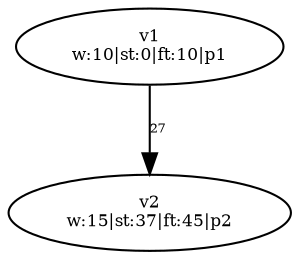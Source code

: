 digraph {
	v1 [label="v1
w:10|st:0|ft:10|p1" fontsize=8.0]
	v2 [label="v2
w:15|st:37|ft:45|p2" fontsize=8.0]
	v1 -> v2 [label=27 constraint=true fontsize=6.0]
}
